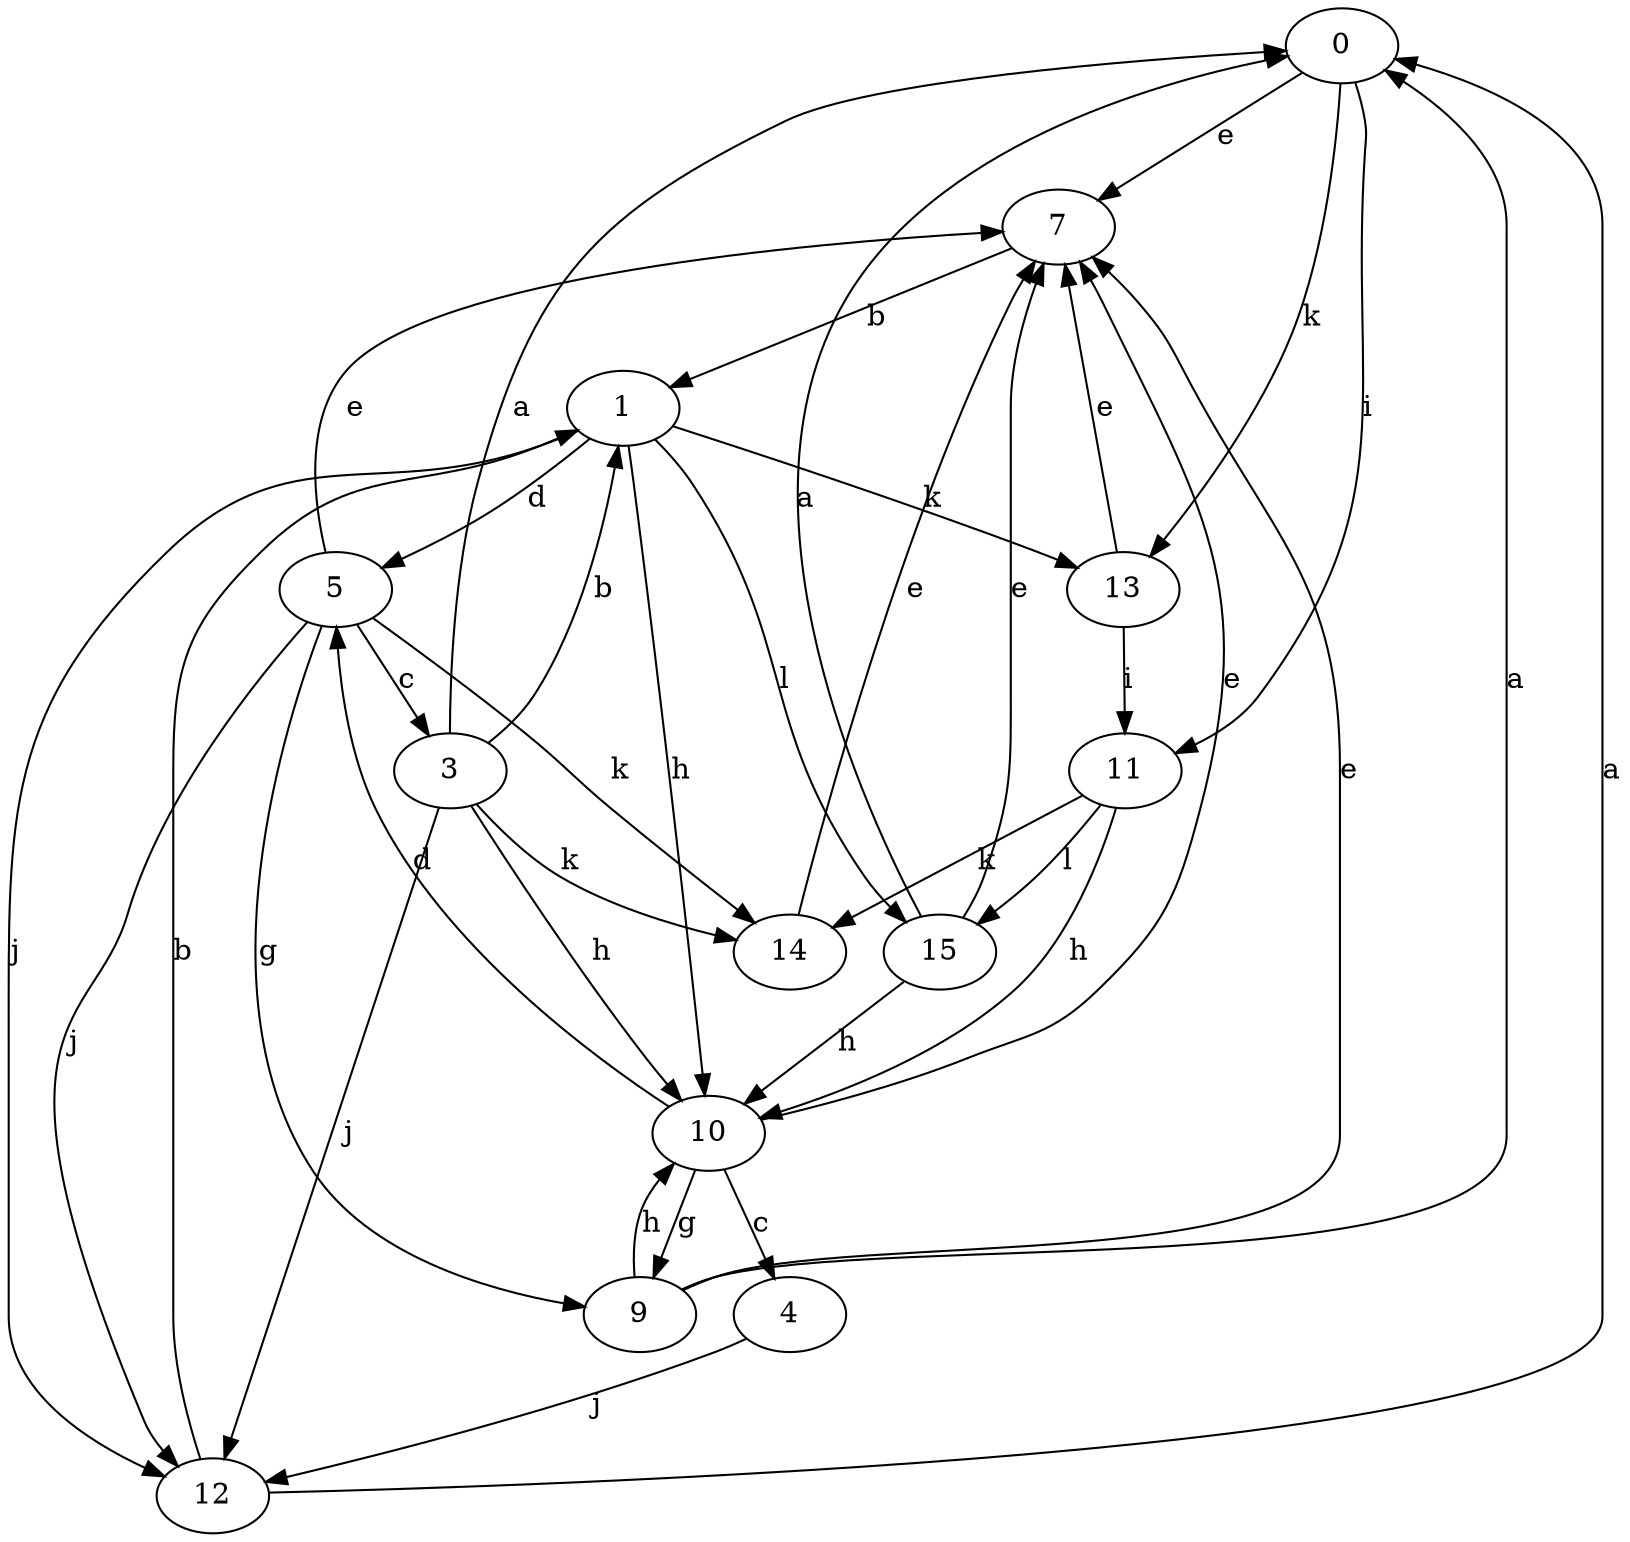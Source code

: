 strict digraph  {
0;
1;
3;
4;
5;
7;
9;
10;
11;
12;
13;
14;
15;
0 -> 7  [label=e];
0 -> 11  [label=i];
0 -> 13  [label=k];
1 -> 5  [label=d];
1 -> 10  [label=h];
1 -> 12  [label=j];
1 -> 13  [label=k];
1 -> 15  [label=l];
3 -> 0  [label=a];
3 -> 1  [label=b];
3 -> 10  [label=h];
3 -> 12  [label=j];
3 -> 14  [label=k];
4 -> 12  [label=j];
5 -> 3  [label=c];
5 -> 7  [label=e];
5 -> 9  [label=g];
5 -> 12  [label=j];
5 -> 14  [label=k];
7 -> 1  [label=b];
9 -> 0  [label=a];
9 -> 7  [label=e];
9 -> 10  [label=h];
10 -> 4  [label=c];
10 -> 5  [label=d];
10 -> 7  [label=e];
10 -> 9  [label=g];
11 -> 10  [label=h];
11 -> 14  [label=k];
11 -> 15  [label=l];
12 -> 0  [label=a];
12 -> 1  [label=b];
13 -> 7  [label=e];
13 -> 11  [label=i];
14 -> 7  [label=e];
15 -> 0  [label=a];
15 -> 7  [label=e];
15 -> 10  [label=h];
}
